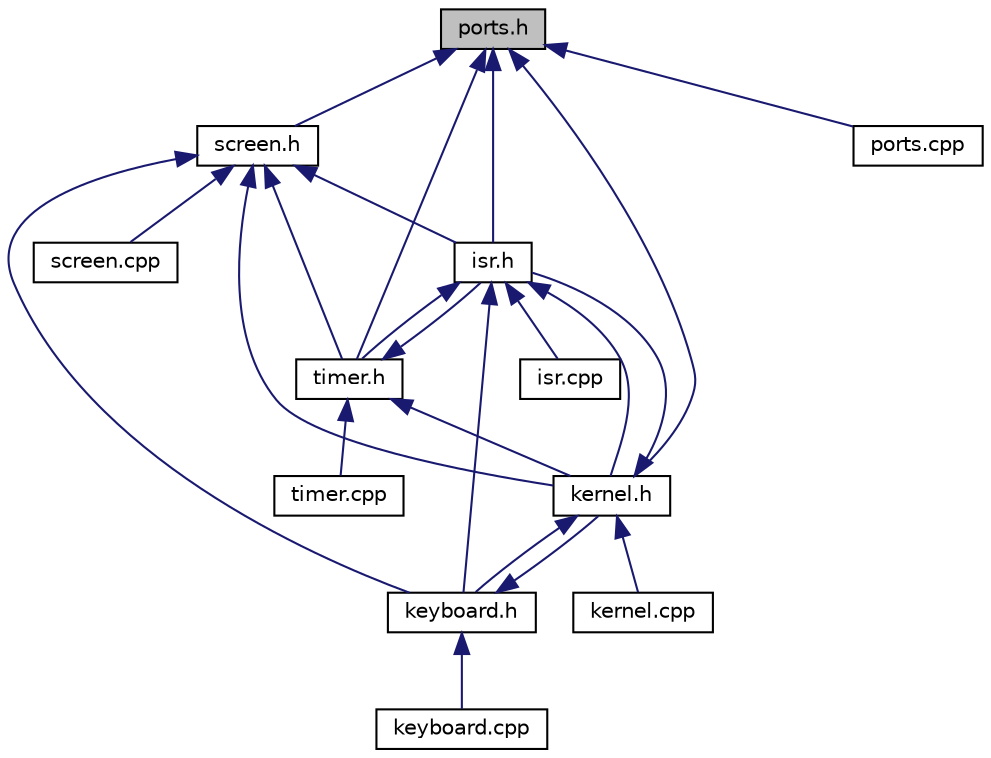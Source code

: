 digraph "ports.h"
{
  edge [fontname="Helvetica",fontsize="10",labelfontname="Helvetica",labelfontsize="10"];
  node [fontname="Helvetica",fontsize="10",shape=record];
  Node3 [label="ports.h",height=0.2,width=0.4,color="black", fillcolor="grey75", style="filled", fontcolor="black"];
  Node3 -> Node4 [dir="back",color="midnightblue",fontsize="10",style="solid",fontname="Helvetica"];
  Node4 [label="screen.h",height=0.2,width=0.4,color="black", fillcolor="white", style="filled",URL="$screen_8h.html",tooltip="Screen driver header file. Provides a class for printing and interacting with video memory..."];
  Node4 -> Node5 [dir="back",color="midnightblue",fontsize="10",style="solid",fontname="Helvetica"];
  Node5 [label="isr.h",height=0.2,width=0.4,color="black", fillcolor="white", style="filled",URL="$isr_8h.html",tooltip="Interrupt Service Routine header file. Provides a class to reference all interrupt registers and perf..."];
  Node5 -> Node6 [dir="back",color="midnightblue",fontsize="10",style="solid",fontname="Helvetica"];
  Node6 [label="isr.cpp",height=0.2,width=0.4,color="black", fillcolor="white", style="filled",URL="$isr_8cpp.html",tooltip="Interrupt Service Routine definitions file. "];
  Node5 -> Node7 [dir="back",color="midnightblue",fontsize="10",style="solid",fontname="Helvetica"];
  Node7 [label="kernel.h",height=0.2,width=0.4,color="black", fillcolor="white", style="filled",URL="$kernel_8h.html",tooltip="Kernel header file. "];
  Node7 -> Node5 [dir="back",color="midnightblue",fontsize="10",style="solid",fontname="Helvetica"];
  Node7 -> Node8 [dir="back",color="midnightblue",fontsize="10",style="solid",fontname="Helvetica"];
  Node8 [label="keyboard.h",height=0.2,width=0.4,color="black", fillcolor="white", style="filled",URL="$keyboard_8h.html",tooltip="Keyboard driver header file. Provides a class for translating scancodes to printable characters and p..."];
  Node8 -> Node7 [dir="back",color="midnightblue",fontsize="10",style="solid",fontname="Helvetica"];
  Node8 -> Node9 [dir="back",color="midnightblue",fontsize="10",style="solid",fontname="Helvetica"];
  Node9 [label="keyboard.cpp",height=0.2,width=0.4,color="black", fillcolor="white", style="filled",URL="$keyboard_8cpp.html",tooltip="Keyboard driver definitions file. "];
  Node7 -> Node10 [dir="back",color="midnightblue",fontsize="10",style="solid",fontname="Helvetica"];
  Node10 [label="kernel.cpp",height=0.2,width=0.4,color="black", fillcolor="white", style="filled",URL="$kernel_8cpp.html",tooltip="Panix kernel main source file. Includes the kernel&#39;s kernel_main() function that helps make the jump ..."];
  Node5 -> Node11 [dir="back",color="midnightblue",fontsize="10",style="solid",fontname="Helvetica"];
  Node11 [label="timer.h",height=0.2,width=0.4,color="black", fillcolor="white", style="filled",URL="$timer_8h.html",tooltip="CPU Timer header file. Provides a class to access the timer on the CPU. "];
  Node11 -> Node7 [dir="back",color="midnightblue",fontsize="10",style="solid",fontname="Helvetica"];
  Node11 -> Node5 [dir="back",color="midnightblue",fontsize="10",style="solid",fontname="Helvetica"];
  Node11 -> Node12 [dir="back",color="midnightblue",fontsize="10",style="solid",fontname="Helvetica"];
  Node12 [label="timer.cpp",height=0.2,width=0.4,color="black", fillcolor="white", style="filled",URL="$timer_8cpp.html",tooltip="Timer definitions file. "];
  Node5 -> Node8 [dir="back",color="midnightblue",fontsize="10",style="solid",fontname="Helvetica"];
  Node4 -> Node11 [dir="back",color="midnightblue",fontsize="10",style="solid",fontname="Helvetica"];
  Node4 -> Node8 [dir="back",color="midnightblue",fontsize="10",style="solid",fontname="Helvetica"];
  Node4 -> Node7 [dir="back",color="midnightblue",fontsize="10",style="solid",fontname="Helvetica"];
  Node4 -> Node13 [dir="back",color="midnightblue",fontsize="10",style="solid",fontname="Helvetica"];
  Node13 [label="screen.cpp",height=0.2,width=0.4,color="black", fillcolor="white", style="filled",URL="$screen_8cpp.html",tooltip="Screen driver definitions file. "];
  Node3 -> Node7 [dir="back",color="midnightblue",fontsize="10",style="solid",fontname="Helvetica"];
  Node3 -> Node11 [dir="back",color="midnightblue",fontsize="10",style="solid",fontname="Helvetica"];
  Node3 -> Node5 [dir="back",color="midnightblue",fontsize="10",style="solid",fontname="Helvetica"];
  Node3 -> Node14 [dir="back",color="midnightblue",fontsize="10",style="solid",fontname="Helvetica"];
  Node14 [label="ports.cpp",height=0.2,width=0.4,color="black", fillcolor="white", style="filled",URL="$ports_8cpp.html",tooltip="Ports definitions file. "];
}

